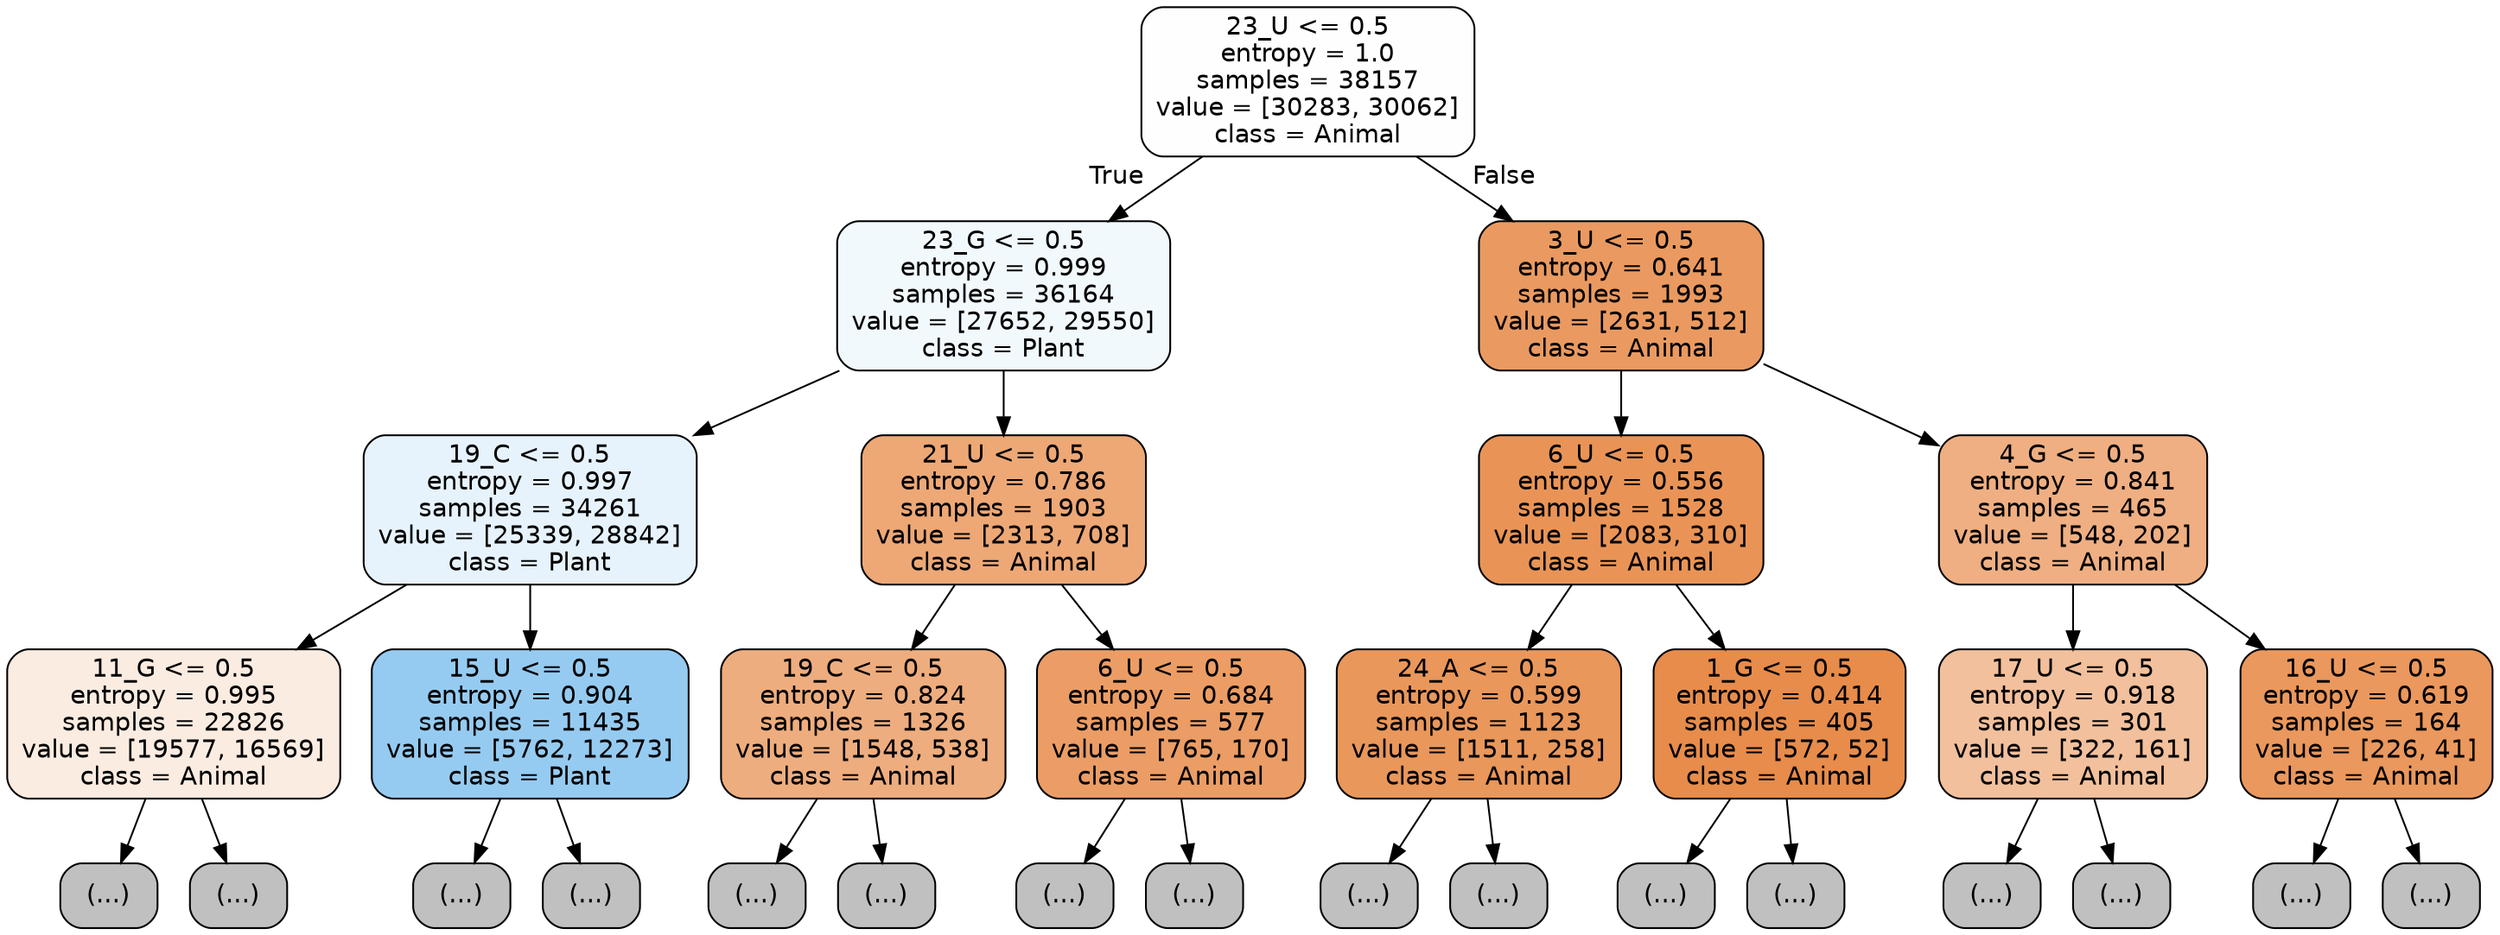 digraph Tree {
node [shape=box, style="filled, rounded", color="black", fontname="helvetica"] ;
edge [fontname="helvetica"] ;
0 [label="23_U <= 0.5\nentropy = 1.0\nsamples = 38157\nvalue = [30283, 30062]\nclass = Animal", fillcolor="#fffefe"] ;
1 [label="23_G <= 0.5\nentropy = 0.999\nsamples = 36164\nvalue = [27652, 29550]\nclass = Plant", fillcolor="#f2f9fd"] ;
0 -> 1 [labeldistance=2.5, labelangle=45, headlabel="True"] ;
2 [label="19_C <= 0.5\nentropy = 0.997\nsamples = 34261\nvalue = [25339, 28842]\nclass = Plant", fillcolor="#e7f3fc"] ;
1 -> 2 ;
3 [label="11_G <= 0.5\nentropy = 0.995\nsamples = 22826\nvalue = [19577, 16569]\nclass = Animal", fillcolor="#fbece1"] ;
2 -> 3 ;
4 [label="(...)", fillcolor="#C0C0C0"] ;
3 -> 4 ;
8349 [label="(...)", fillcolor="#C0C0C0"] ;
3 -> 8349 ;
11598 [label="15_U <= 0.5\nentropy = 0.904\nsamples = 11435\nvalue = [5762, 12273]\nclass = Plant", fillcolor="#96cbf1"] ;
2 -> 11598 ;
11599 [label="(...)", fillcolor="#C0C0C0"] ;
11598 -> 11599 ;
14386 [label="(...)", fillcolor="#C0C0C0"] ;
11598 -> 14386 ;
15361 [label="21_U <= 0.5\nentropy = 0.786\nsamples = 1903\nvalue = [2313, 708]\nclass = Animal", fillcolor="#eda876"] ;
1 -> 15361 ;
15362 [label="19_C <= 0.5\nentropy = 0.824\nsamples = 1326\nvalue = [1548, 538]\nclass = Animal", fillcolor="#eead7e"] ;
15361 -> 15362 ;
15363 [label="(...)", fillcolor="#C0C0C0"] ;
15362 -> 15363 ;
15812 [label="(...)", fillcolor="#C0C0C0"] ;
15362 -> 15812 ;
15947 [label="6_U <= 0.5\nentropy = 0.684\nsamples = 577\nvalue = [765, 170]\nclass = Animal", fillcolor="#eb9d65"] ;
15361 -> 15947 ;
15948 [label="(...)", fillcolor="#C0C0C0"] ;
15947 -> 15948 ;
16089 [label="(...)", fillcolor="#C0C0C0"] ;
15947 -> 16089 ;
16138 [label="3_U <= 0.5\nentropy = 0.641\nsamples = 1993\nvalue = [2631, 512]\nclass = Animal", fillcolor="#ea9a60"] ;
0 -> 16138 [labeldistance=2.5, labelangle=-45, headlabel="False"] ;
16139 [label="6_U <= 0.5\nentropy = 0.556\nsamples = 1528\nvalue = [2083, 310]\nclass = Animal", fillcolor="#e99456"] ;
16138 -> 16139 ;
16140 [label="24_A <= 0.5\nentropy = 0.599\nsamples = 1123\nvalue = [1511, 258]\nclass = Animal", fillcolor="#e9975b"] ;
16139 -> 16140 ;
16141 [label="(...)", fillcolor="#C0C0C0"] ;
16140 -> 16141 ;
16520 [label="(...)", fillcolor="#C0C0C0"] ;
16140 -> 16520 ;
16553 [label="1_G <= 0.5\nentropy = 0.414\nsamples = 405\nvalue = [572, 52]\nclass = Animal", fillcolor="#e78c4b"] ;
16139 -> 16553 ;
16554 [label="(...)", fillcolor="#C0C0C0"] ;
16553 -> 16554 ;
16633 [label="(...)", fillcolor="#C0C0C0"] ;
16553 -> 16633 ;
16648 [label="4_G <= 0.5\nentropy = 0.841\nsamples = 465\nvalue = [548, 202]\nclass = Animal", fillcolor="#efaf82"] ;
16138 -> 16648 ;
16649 [label="17_U <= 0.5\nentropy = 0.918\nsamples = 301\nvalue = [322, 161]\nclass = Animal", fillcolor="#f2c09c"] ;
16648 -> 16649 ;
16650 [label="(...)", fillcolor="#C0C0C0"] ;
16649 -> 16650 ;
16751 [label="(...)", fillcolor="#C0C0C0"] ;
16649 -> 16751 ;
16792 [label="16_U <= 0.5\nentropy = 0.619\nsamples = 164\nvalue = [226, 41]\nclass = Animal", fillcolor="#ea985d"] ;
16648 -> 16792 ;
16793 [label="(...)", fillcolor="#C0C0C0"] ;
16792 -> 16793 ;
16840 [label="(...)", fillcolor="#C0C0C0"] ;
16792 -> 16840 ;
}